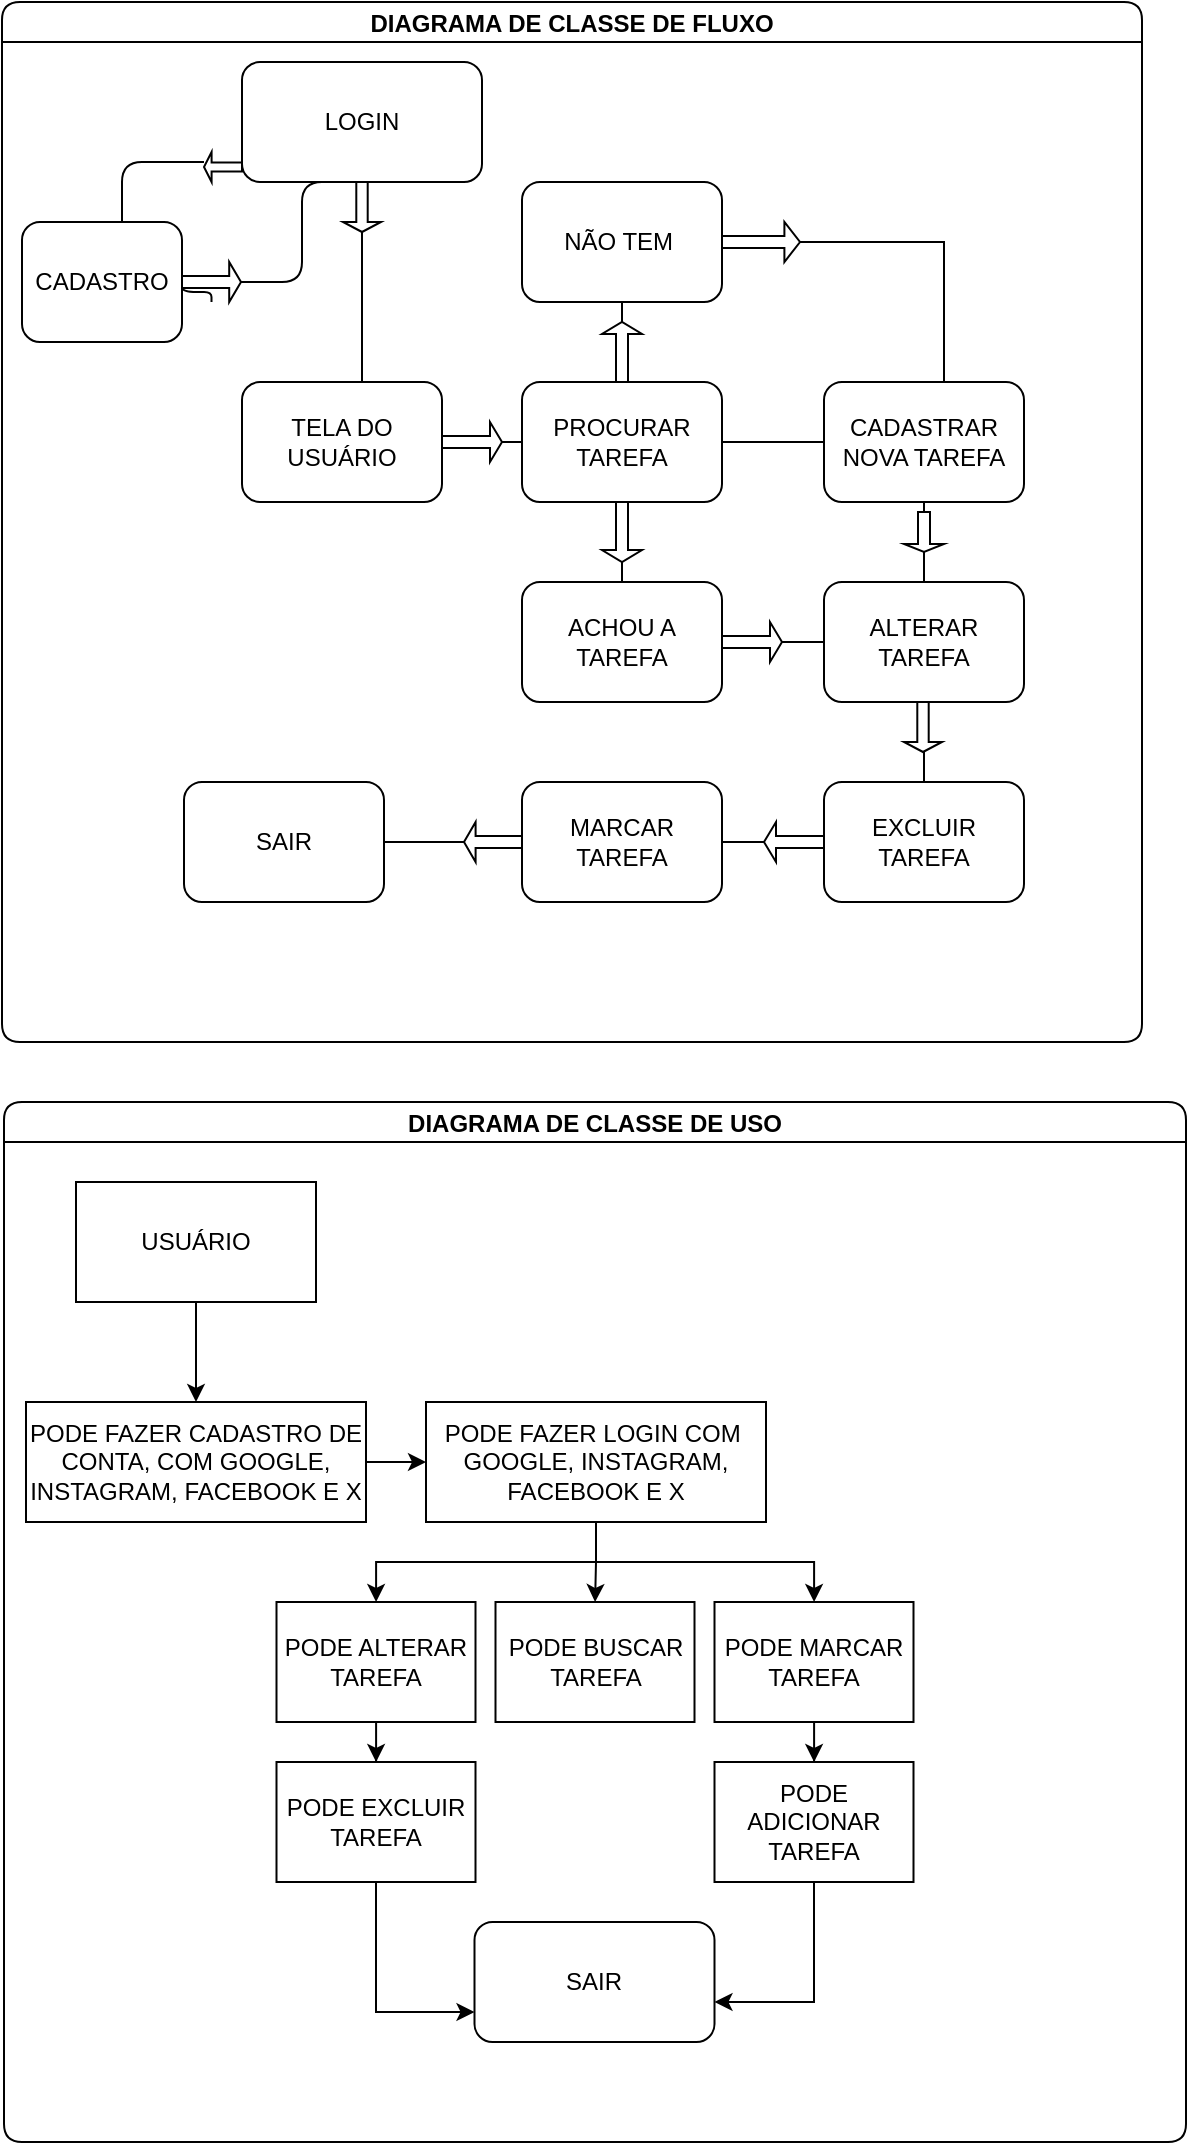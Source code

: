 <mxfile version="24.7.10">
  <diagram name="Página-1" id="g8zWgq3LxLhpQ16WP2sR">
    <mxGraphModel dx="1050" dy="563" grid="1" gridSize="10" guides="1" tooltips="1" connect="1" arrows="1" fold="1" page="1" pageScale="1" pageWidth="827" pageHeight="1169" math="0" shadow="0">
      <root>
        <mxCell id="0" />
        <mxCell id="1" parent="0" />
        <mxCell id="Hz02QzPRz-9JN_dZOkz5-31" value="DIAGRAMA DE CLASSE DE FLUXO" style="swimlane;startSize=20;horizontal=1;containerType=tree;newEdgeStyle={&quot;edgeStyle&quot;:&quot;elbowEdgeStyle&quot;,&quot;startArrow&quot;:&quot;none&quot;,&quot;endArrow&quot;:&quot;none&quot;};labelBackgroundColor=none;rounded=1;comic=0;enumerate=0;backgroundOutline=0;metaEdit=0;fixDash=0;" parent="1" vertex="1">
          <mxGeometry x="129" width="570" height="520" as="geometry" />
        </mxCell>
        <mxCell id="Hz02QzPRz-9JN_dZOkz5-32" value="" style="edgeStyle=elbowEdgeStyle;elbow=vertical;sourcePerimeterSpacing=0;targetPerimeterSpacing=0;startArrow=none;endArrow=none;rounded=1;curved=0;labelBackgroundColor=none;fontColor=default;comic=0;enumerate=0;backgroundOutline=0;metaEdit=0;fixDash=0;" parent="Hz02QzPRz-9JN_dZOkz5-31" source="Hz02QzPRz-9JN_dZOkz5-86" target="Hz02QzPRz-9JN_dZOkz5-35" edge="1">
          <mxGeometry relative="1" as="geometry">
            <Array as="points">
              <mxPoint x="60" y="80" />
            </Array>
          </mxGeometry>
        </mxCell>
        <mxCell id="Hz02QzPRz-9JN_dZOkz5-33" value="" style="edgeStyle=elbowEdgeStyle;elbow=vertical;sourcePerimeterSpacing=0;targetPerimeterSpacing=0;startArrow=none;endArrow=none;rounded=1;curved=0;labelBackgroundColor=none;fontColor=default;comic=0;enumerate=0;backgroundOutline=0;metaEdit=0;fixDash=0;" parent="Hz02QzPRz-9JN_dZOkz5-31" source="Hz02QzPRz-9JN_dZOkz5-88" target="Hz02QzPRz-9JN_dZOkz5-36" edge="1">
          <mxGeometry relative="1" as="geometry">
            <Array as="points">
              <mxPoint x="180" y="120" />
            </Array>
          </mxGeometry>
        </mxCell>
        <UserObject label="LOGIN" treeRoot="1" id="Hz02QzPRz-9JN_dZOkz5-34">
          <mxCell style="whiteSpace=wrap;html=1;align=center;treeFolding=1;treeMoving=1;newEdgeStyle={&quot;edgeStyle&quot;:&quot;elbowEdgeStyle&quot;,&quot;startArrow&quot;:&quot;none&quot;,&quot;endArrow&quot;:&quot;none&quot;};labelBackgroundColor=none;rounded=1;comic=0;enumerate=0;backgroundOutline=0;metaEdit=0;fixDash=0;" parent="Hz02QzPRz-9JN_dZOkz5-31" vertex="1">
            <mxGeometry x="120" y="30" width="120" height="60" as="geometry" />
          </mxCell>
        </UserObject>
        <mxCell id="Hz02QzPRz-9JN_dZOkz5-60" style="edgeStyle=elbowEdgeStyle;rounded=1;orthogonalLoop=1;jettySize=auto;html=1;startArrow=none;endArrow=none;exitX=1;exitY=0.5;exitDx=0;exitDy=0;entryX=0.5;entryY=1;entryDx=0;entryDy=0;curved=0;comic=0;enumerate=0;backgroundOutline=0;metaEdit=0;fixDash=0;" parent="Hz02QzPRz-9JN_dZOkz5-31" source="Hz02QzPRz-9JN_dZOkz5-90" target="Hz02QzPRz-9JN_dZOkz5-34" edge="1">
          <mxGeometry relative="1" as="geometry" />
        </mxCell>
        <mxCell id="Hz02QzPRz-9JN_dZOkz5-35" value="CADASTRO" style="whiteSpace=wrap;html=1;align=center;verticalAlign=middle;treeFolding=1;treeMoving=1;newEdgeStyle={&quot;edgeStyle&quot;:&quot;elbowEdgeStyle&quot;,&quot;startArrow&quot;:&quot;none&quot;,&quot;endArrow&quot;:&quot;none&quot;};labelBackgroundColor=none;rounded=1;comic=0;enumerate=0;backgroundOutline=0;metaEdit=0;fixDash=0;" parent="Hz02QzPRz-9JN_dZOkz5-31" vertex="1">
          <mxGeometry x="10" y="110" width="80" height="60" as="geometry" />
        </mxCell>
        <mxCell id="Hz02QzPRz-9JN_dZOkz5-36" value="TELA DO USUÁRIO" style="whiteSpace=wrap;html=1;align=center;verticalAlign=middle;treeFolding=1;treeMoving=1;newEdgeStyle={&quot;edgeStyle&quot;:&quot;elbowEdgeStyle&quot;,&quot;startArrow&quot;:&quot;none&quot;,&quot;endArrow&quot;:&quot;none&quot;};labelBackgroundColor=none;rounded=1;comic=0;enumerate=0;backgroundOutline=0;metaEdit=0;fixDash=0;" parent="Hz02QzPRz-9JN_dZOkz5-31" vertex="1">
          <mxGeometry x="120" y="190" width="100" height="60" as="geometry" />
        </mxCell>
        <mxCell id="Hz02QzPRz-9JN_dZOkz5-39" value="" style="edgeStyle=elbowEdgeStyle;elbow=vertical;sourcePerimeterSpacing=0;targetPerimeterSpacing=0;startArrow=none;endArrow=none;rounded=1;curved=0;labelBackgroundColor=none;fontColor=default;comic=0;enumerate=0;backgroundOutline=0;metaEdit=0;fixDash=0;" parent="Hz02QzPRz-9JN_dZOkz5-31" source="Hz02QzPRz-9JN_dZOkz5-72" target="Hz02QzPRz-9JN_dZOkz5-40" edge="1">
          <mxGeometry relative="1" as="geometry">
            <mxPoint x="400" y="100" as="sourcePoint" />
          </mxGeometry>
        </mxCell>
        <mxCell id="Hz02QzPRz-9JN_dZOkz5-40" value="CADASTRAR NOVA TAREFA" style="whiteSpace=wrap;html=1;align=center;verticalAlign=middle;treeFolding=1;treeMoving=1;newEdgeStyle={&quot;edgeStyle&quot;:&quot;elbowEdgeStyle&quot;,&quot;startArrow&quot;:&quot;none&quot;,&quot;endArrow&quot;:&quot;none&quot;};labelBackgroundColor=none;rounded=1;comic=0;enumerate=0;backgroundOutline=0;metaEdit=0;fixDash=0;" parent="Hz02QzPRz-9JN_dZOkz5-31" vertex="1">
          <mxGeometry x="411" y="190" width="100" height="60" as="geometry" />
        </mxCell>
        <mxCell id="Hz02QzPRz-9JN_dZOkz5-41" value="" style="edgeStyle=elbowEdgeStyle;elbow=vertical;sourcePerimeterSpacing=0;targetPerimeterSpacing=0;startArrow=none;endArrow=none;rounded=1;curved=0;labelBackgroundColor=none;fontColor=default;comic=0;enumerate=0;backgroundOutline=0;metaEdit=0;fixDash=0;" parent="Hz02QzPRz-9JN_dZOkz5-31" source="Hz02QzPRz-9JN_dZOkz5-78" target="Hz02QzPRz-9JN_dZOkz5-42" edge="1">
          <mxGeometry relative="1" as="geometry">
            <mxPoint x="470" y="200" as="sourcePoint" />
          </mxGeometry>
        </mxCell>
        <mxCell id="Hz02QzPRz-9JN_dZOkz5-42" value="ALTERAR TAREFA" style="whiteSpace=wrap;html=1;align=center;verticalAlign=middle;treeFolding=1;treeMoving=1;newEdgeStyle={&quot;edgeStyle&quot;:&quot;elbowEdgeStyle&quot;,&quot;startArrow&quot;:&quot;none&quot;,&quot;endArrow&quot;:&quot;none&quot;};labelBackgroundColor=none;rounded=1;comic=0;enumerate=0;backgroundOutline=0;metaEdit=0;fixDash=0;" parent="Hz02QzPRz-9JN_dZOkz5-31" vertex="1">
          <mxGeometry x="411" y="290" width="100" height="60" as="geometry" />
        </mxCell>
        <mxCell id="Hz02QzPRz-9JN_dZOkz5-43" value="" style="edgeStyle=elbowEdgeStyle;elbow=vertical;sourcePerimeterSpacing=0;targetPerimeterSpacing=0;startArrow=none;endArrow=none;rounded=1;curved=0;labelBackgroundColor=none;fontColor=default;comic=0;enumerate=0;backgroundOutline=0;metaEdit=0;fixDash=0;" parent="Hz02QzPRz-9JN_dZOkz5-31" source="Hz02QzPRz-9JN_dZOkz5-42" target="Hz02QzPRz-9JN_dZOkz5-44" edge="1">
          <mxGeometry relative="1" as="geometry">
            <mxPoint x="470" y="300" as="sourcePoint" />
          </mxGeometry>
        </mxCell>
        <mxCell id="Hz02QzPRz-9JN_dZOkz5-44" value="EXCLUIR TAREFA" style="whiteSpace=wrap;html=1;align=center;verticalAlign=middle;treeFolding=1;treeMoving=1;newEdgeStyle={&quot;edgeStyle&quot;:&quot;elbowEdgeStyle&quot;,&quot;startArrow&quot;:&quot;none&quot;,&quot;endArrow&quot;:&quot;none&quot;};labelBackgroundColor=none;rounded=1;comic=0;enumerate=0;backgroundOutline=0;metaEdit=0;fixDash=0;" parent="Hz02QzPRz-9JN_dZOkz5-31" vertex="1">
          <mxGeometry x="411" y="390" width="100" height="60" as="geometry" />
        </mxCell>
        <mxCell id="Hz02QzPRz-9JN_dZOkz5-45" value="" style="edgeStyle=elbowEdgeStyle;elbow=vertical;sourcePerimeterSpacing=0;targetPerimeterSpacing=0;startArrow=none;endArrow=none;rounded=1;curved=0;labelBackgroundColor=none;fontColor=default;comic=0;enumerate=0;backgroundOutline=0;metaEdit=0;fixDash=0;" parent="Hz02QzPRz-9JN_dZOkz5-31" source="Hz02QzPRz-9JN_dZOkz5-81" target="Hz02QzPRz-9JN_dZOkz5-46" edge="1">
          <mxGeometry relative="1" as="geometry">
            <mxPoint x="470" y="400" as="sourcePoint" />
          </mxGeometry>
        </mxCell>
        <mxCell id="Hz02QzPRz-9JN_dZOkz5-46" value="MARCAR TAREFA" style="whiteSpace=wrap;html=1;align=center;verticalAlign=middle;treeFolding=1;treeMoving=1;newEdgeStyle={&quot;edgeStyle&quot;:&quot;elbowEdgeStyle&quot;,&quot;startArrow&quot;:&quot;none&quot;,&quot;endArrow&quot;:&quot;none&quot;};labelBackgroundColor=none;rounded=1;comic=0;enumerate=0;backgroundOutline=0;metaEdit=0;fixDash=0;" parent="Hz02QzPRz-9JN_dZOkz5-31" vertex="1">
          <mxGeometry x="260" y="390" width="100" height="60" as="geometry" />
        </mxCell>
        <mxCell id="Hz02QzPRz-9JN_dZOkz5-47" value="" style="edgeStyle=elbowEdgeStyle;elbow=vertical;sourcePerimeterSpacing=0;targetPerimeterSpacing=0;startArrow=none;endArrow=none;rounded=1;curved=0;labelBackgroundColor=none;fontColor=default;comic=0;enumerate=0;backgroundOutline=0;metaEdit=0;fixDash=0;" parent="Hz02QzPRz-9JN_dZOkz5-31" source="Hz02QzPRz-9JN_dZOkz5-84" target="Hz02QzPRz-9JN_dZOkz5-48" edge="1">
          <mxGeometry relative="1" as="geometry">
            <mxPoint x="470" y="500" as="sourcePoint" />
          </mxGeometry>
        </mxCell>
        <mxCell id="Hz02QzPRz-9JN_dZOkz5-48" value="SAIR" style="whiteSpace=wrap;html=1;align=center;verticalAlign=middle;treeFolding=1;treeMoving=1;newEdgeStyle={&quot;edgeStyle&quot;:&quot;elbowEdgeStyle&quot;,&quot;startArrow&quot;:&quot;none&quot;,&quot;endArrow&quot;:&quot;none&quot;};labelBackgroundColor=none;rounded=1;comic=0;enumerate=0;backgroundOutline=0;metaEdit=0;fixDash=0;" parent="Hz02QzPRz-9JN_dZOkz5-31" vertex="1">
          <mxGeometry x="91" y="390" width="100" height="60" as="geometry" />
        </mxCell>
        <mxCell id="Hz02QzPRz-9JN_dZOkz5-58" value="" style="edgeStyle=elbowEdgeStyle;elbow=vertical;sourcePerimeterSpacing=0;targetPerimeterSpacing=0;startArrow=none;endArrow=none;rounded=1;curved=0;labelBackgroundColor=none;fontColor=default;comic=0;enumerate=0;backgroundOutline=0;metaEdit=0;fixDash=0;" parent="Hz02QzPRz-9JN_dZOkz5-31" source="Hz02QzPRz-9JN_dZOkz5-40" target="Hz02QzPRz-9JN_dZOkz5-59" edge="1">
          <mxGeometry relative="1" as="geometry">
            <mxPoint x="510" y="160" as="sourcePoint" />
          </mxGeometry>
        </mxCell>
        <mxCell id="Hz02QzPRz-9JN_dZOkz5-59" value="PROCURAR TAREFA" style="whiteSpace=wrap;html=1;align=center;verticalAlign=middle;treeFolding=1;treeMoving=1;newEdgeStyle={&quot;edgeStyle&quot;:&quot;elbowEdgeStyle&quot;,&quot;startArrow&quot;:&quot;none&quot;,&quot;endArrow&quot;:&quot;none&quot;};labelBackgroundColor=none;rounded=1;comic=0;enumerate=0;backgroundOutline=0;metaEdit=0;fixDash=0;" parent="Hz02QzPRz-9JN_dZOkz5-31" vertex="1">
          <mxGeometry x="260" y="190" width="100" height="60" as="geometry" />
        </mxCell>
        <mxCell id="Hz02QzPRz-9JN_dZOkz5-61" value="" style="edgeStyle=elbowEdgeStyle;elbow=vertical;sourcePerimeterSpacing=0;targetPerimeterSpacing=0;startArrow=none;endArrow=none;rounded=1;curved=0;labelBackgroundColor=none;fontColor=default;comic=0;enumerate=0;backgroundOutline=0;metaEdit=0;fixDash=0;" parent="Hz02QzPRz-9JN_dZOkz5-31" source="Hz02QzPRz-9JN_dZOkz5-68" target="Hz02QzPRz-9JN_dZOkz5-62" edge="1">
          <mxGeometry relative="1" as="geometry">
            <mxPoint x="301" y="190" as="sourcePoint" />
            <mxPoint x="211" y="140" as="targetPoint" />
            <Array as="points">
              <mxPoint x="301" y="190" />
            </Array>
          </mxGeometry>
        </mxCell>
        <mxCell id="Hz02QzPRz-9JN_dZOkz5-62" value="NÃO TEM&amp;nbsp;" style="whiteSpace=wrap;html=1;align=center;verticalAlign=middle;treeFolding=1;treeMoving=1;newEdgeStyle={&quot;edgeStyle&quot;:&quot;elbowEdgeStyle&quot;,&quot;startArrow&quot;:&quot;none&quot;,&quot;endArrow&quot;:&quot;none&quot;};labelBackgroundColor=none;rounded=1;comic=0;enumerate=0;backgroundOutline=0;metaEdit=0;fixDash=0;" parent="Hz02QzPRz-9JN_dZOkz5-31" vertex="1">
          <mxGeometry x="260" y="90" width="100" height="60" as="geometry" />
        </mxCell>
        <mxCell id="Hz02QzPRz-9JN_dZOkz5-63" style="edgeStyle=elbowEdgeStyle;rounded=0;orthogonalLoop=1;jettySize=auto;html=1;startArrow=none;endArrow=none;" parent="Hz02QzPRz-9JN_dZOkz5-31" source="Hz02QzPRz-9JN_dZOkz5-74" target="Hz02QzPRz-9JN_dZOkz5-40" edge="1">
          <mxGeometry relative="1" as="geometry">
            <Array as="points">
              <mxPoint x="471" y="120" />
            </Array>
          </mxGeometry>
        </mxCell>
        <mxCell id="Hz02QzPRz-9JN_dZOkz5-65" value="" style="edgeStyle=elbowEdgeStyle;elbow=vertical;sourcePerimeterSpacing=0;targetPerimeterSpacing=0;startArrow=none;endArrow=none;rounded=1;curved=0;labelBackgroundColor=none;fontColor=default;comic=0;enumerate=0;backgroundOutline=0;metaEdit=0;fixDash=0;exitX=0.5;exitY=1;exitDx=0;exitDy=0;" parent="Hz02QzPRz-9JN_dZOkz5-31" source="Hz02QzPRz-9JN_dZOkz5-59" target="Hz02QzPRz-9JN_dZOkz5-66" edge="1">
          <mxGeometry relative="1" as="geometry">
            <mxPoint x="540" y="220" as="sourcePoint" />
          </mxGeometry>
        </mxCell>
        <mxCell id="Hz02QzPRz-9JN_dZOkz5-67" style="edgeStyle=elbowEdgeStyle;rounded=0;orthogonalLoop=1;jettySize=auto;html=1;startArrow=none;endArrow=none;exitX=1;exitY=0.5;exitDx=0;exitDy=0;entryX=0;entryY=0.5;entryDx=0;entryDy=0;" parent="Hz02QzPRz-9JN_dZOkz5-31" source="Hz02QzPRz-9JN_dZOkz5-76" target="Hz02QzPRz-9JN_dZOkz5-42" edge="1">
          <mxGeometry relative="1" as="geometry" />
        </mxCell>
        <mxCell id="Hz02QzPRz-9JN_dZOkz5-66" value="ACHOU A TAREFA" style="whiteSpace=wrap;html=1;align=center;verticalAlign=middle;treeFolding=1;treeMoving=1;newEdgeStyle={&quot;edgeStyle&quot;:&quot;elbowEdgeStyle&quot;,&quot;startArrow&quot;:&quot;none&quot;,&quot;endArrow&quot;:&quot;none&quot;};labelBackgroundColor=none;rounded=1;comic=0;enumerate=0;backgroundOutline=0;metaEdit=0;fixDash=0;" parent="Hz02QzPRz-9JN_dZOkz5-31" vertex="1">
          <mxGeometry x="260" y="290" width="100" height="60" as="geometry" />
        </mxCell>
        <mxCell id="Hz02QzPRz-9JN_dZOkz5-68" value="" style="shape=singleArrow;direction=north;whiteSpace=wrap;html=1;" parent="Hz02QzPRz-9JN_dZOkz5-31" vertex="1">
          <mxGeometry x="300" y="160" width="20" height="30" as="geometry" />
        </mxCell>
        <mxCell id="Hz02QzPRz-9JN_dZOkz5-70" value="" style="shape=singleArrow;direction=south;whiteSpace=wrap;html=1;" parent="Hz02QzPRz-9JN_dZOkz5-31" vertex="1">
          <mxGeometry x="300" y="250" width="20" height="30" as="geometry" />
        </mxCell>
        <mxCell id="Hz02QzPRz-9JN_dZOkz5-72" value="" style="shape=singleArrow;whiteSpace=wrap;html=1;" parent="Hz02QzPRz-9JN_dZOkz5-31" vertex="1">
          <mxGeometry x="220" y="210" width="30" height="20" as="geometry" />
        </mxCell>
        <mxCell id="Hz02QzPRz-9JN_dZOkz5-73" value="" style="edgeStyle=elbowEdgeStyle;elbow=vertical;sourcePerimeterSpacing=0;targetPerimeterSpacing=0;startArrow=none;endArrow=none;rounded=1;curved=0;labelBackgroundColor=none;fontColor=default;comic=0;enumerate=0;backgroundOutline=0;metaEdit=0;fixDash=0;" parent="Hz02QzPRz-9JN_dZOkz5-31" source="Hz02QzPRz-9JN_dZOkz5-36" target="Hz02QzPRz-9JN_dZOkz5-72" edge="1">
          <mxGeometry relative="1" as="geometry">
            <mxPoint x="349" y="220" as="sourcePoint" />
            <mxPoint x="540" y="220" as="targetPoint" />
          </mxGeometry>
        </mxCell>
        <mxCell id="Hz02QzPRz-9JN_dZOkz5-74" value="" style="shape=singleArrow;whiteSpace=wrap;html=1;" parent="Hz02QzPRz-9JN_dZOkz5-31" vertex="1">
          <mxGeometry x="360" y="110" width="39" height="20" as="geometry" />
        </mxCell>
        <mxCell id="Hz02QzPRz-9JN_dZOkz5-75" value="" style="edgeStyle=elbowEdgeStyle;rounded=0;orthogonalLoop=1;jettySize=auto;html=1;startArrow=none;endArrow=none;" parent="Hz02QzPRz-9JN_dZOkz5-31" source="Hz02QzPRz-9JN_dZOkz5-62" target="Hz02QzPRz-9JN_dZOkz5-74" edge="1">
          <mxGeometry relative="1" as="geometry">
            <mxPoint x="489" y="120" as="sourcePoint" />
            <mxPoint x="600" y="190" as="targetPoint" />
            <Array as="points" />
          </mxGeometry>
        </mxCell>
        <mxCell id="Hz02QzPRz-9JN_dZOkz5-76" value="" style="shape=singleArrow;whiteSpace=wrap;html=1;" parent="Hz02QzPRz-9JN_dZOkz5-31" vertex="1">
          <mxGeometry x="360" y="310" width="30" height="20" as="geometry" />
        </mxCell>
        <mxCell id="Hz02QzPRz-9JN_dZOkz5-77" value="" style="edgeStyle=elbowEdgeStyle;rounded=0;orthogonalLoop=1;jettySize=auto;html=1;startArrow=none;endArrow=none;exitX=1;exitY=0.5;exitDx=0;exitDy=0;entryX=0;entryY=0.5;entryDx=0;entryDy=0;" parent="Hz02QzPRz-9JN_dZOkz5-31" source="Hz02QzPRz-9JN_dZOkz5-66" target="Hz02QzPRz-9JN_dZOkz5-76" edge="1">
          <mxGeometry relative="1" as="geometry">
            <mxPoint x="489" y="320" as="sourcePoint" />
            <mxPoint x="540" y="320" as="targetPoint" />
          </mxGeometry>
        </mxCell>
        <mxCell id="Hz02QzPRz-9JN_dZOkz5-78" value="" style="shape=singleArrow;direction=south;whiteSpace=wrap;html=1;" parent="Hz02QzPRz-9JN_dZOkz5-31" vertex="1">
          <mxGeometry x="451" y="255" width="20" height="20" as="geometry" />
        </mxCell>
        <mxCell id="Hz02QzPRz-9JN_dZOkz5-79" value="" style="edgeStyle=elbowEdgeStyle;elbow=vertical;sourcePerimeterSpacing=0;targetPerimeterSpacing=0;startArrow=none;endArrow=none;rounded=1;curved=0;labelBackgroundColor=none;fontColor=default;comic=0;enumerate=0;backgroundOutline=0;metaEdit=0;fixDash=0;" parent="Hz02QzPRz-9JN_dZOkz5-31" source="Hz02QzPRz-9JN_dZOkz5-40" target="Hz02QzPRz-9JN_dZOkz5-78" edge="1">
          <mxGeometry relative="1" as="geometry">
            <mxPoint x="590" y="250" as="sourcePoint" />
            <mxPoint x="590" y="290" as="targetPoint" />
          </mxGeometry>
        </mxCell>
        <mxCell id="Hz02QzPRz-9JN_dZOkz5-80" value="" style="shape=singleArrow;direction=south;whiteSpace=wrap;html=1;" parent="Hz02QzPRz-9JN_dZOkz5-31" vertex="1">
          <mxGeometry x="451" y="350" width="19" height="25" as="geometry" />
        </mxCell>
        <mxCell id="Hz02QzPRz-9JN_dZOkz5-81" value="" style="shape=singleArrow;direction=west;whiteSpace=wrap;html=1;" parent="Hz02QzPRz-9JN_dZOkz5-31" vertex="1">
          <mxGeometry x="381" y="410" width="30" height="20" as="geometry" />
        </mxCell>
        <mxCell id="Hz02QzPRz-9JN_dZOkz5-83" value="" style="edgeStyle=elbowEdgeStyle;elbow=vertical;sourcePerimeterSpacing=0;targetPerimeterSpacing=0;startArrow=none;endArrow=none;rounded=1;curved=0;labelBackgroundColor=none;fontColor=default;comic=0;enumerate=0;backgroundOutline=0;metaEdit=0;fixDash=0;" parent="Hz02QzPRz-9JN_dZOkz5-31" source="Hz02QzPRz-9JN_dZOkz5-44" target="Hz02QzPRz-9JN_dZOkz5-81" edge="1">
          <mxGeometry relative="1" as="geometry">
            <mxPoint x="540" y="420" as="sourcePoint" />
            <mxPoint x="489" y="420" as="targetPoint" />
          </mxGeometry>
        </mxCell>
        <mxCell id="Hz02QzPRz-9JN_dZOkz5-85" value="" style="edgeStyle=elbowEdgeStyle;elbow=vertical;sourcePerimeterSpacing=0;targetPerimeterSpacing=0;startArrow=none;endArrow=none;rounded=1;curved=0;labelBackgroundColor=none;fontColor=default;comic=0;enumerate=0;backgroundOutline=0;metaEdit=0;fixDash=0;" parent="Hz02QzPRz-9JN_dZOkz5-31" source="Hz02QzPRz-9JN_dZOkz5-46" target="Hz02QzPRz-9JN_dZOkz5-84" edge="1">
          <mxGeometry relative="1" as="geometry">
            <mxPoint x="389" y="420" as="sourcePoint" />
            <mxPoint x="320" y="420" as="targetPoint" />
          </mxGeometry>
        </mxCell>
        <mxCell id="Hz02QzPRz-9JN_dZOkz5-84" value="" style="shape=singleArrow;direction=west;whiteSpace=wrap;html=1;" parent="Hz02QzPRz-9JN_dZOkz5-31" vertex="1">
          <mxGeometry x="231" y="410" width="29" height="20" as="geometry" />
        </mxCell>
        <mxCell id="Hz02QzPRz-9JN_dZOkz5-87" value="" style="edgeStyle=elbowEdgeStyle;elbow=vertical;sourcePerimeterSpacing=0;targetPerimeterSpacing=0;startArrow=none;endArrow=none;rounded=1;curved=0;labelBackgroundColor=none;fontColor=default;comic=0;enumerate=0;backgroundOutline=0;metaEdit=0;fixDash=0;" parent="Hz02QzPRz-9JN_dZOkz5-31" source="Hz02QzPRz-9JN_dZOkz5-34" target="Hz02QzPRz-9JN_dZOkz5-86" edge="1">
          <mxGeometry relative="1" as="geometry">
            <mxPoint x="249" y="80" as="sourcePoint" />
            <mxPoint x="189" y="110" as="targetPoint" />
            <Array as="points" />
          </mxGeometry>
        </mxCell>
        <mxCell id="Hz02QzPRz-9JN_dZOkz5-86" value="" style="shape=singleArrow;direction=west;whiteSpace=wrap;html=1;" parent="Hz02QzPRz-9JN_dZOkz5-31" vertex="1">
          <mxGeometry x="101" y="75" width="19" height="15" as="geometry" />
        </mxCell>
        <mxCell id="Hz02QzPRz-9JN_dZOkz5-89" value="" style="edgeStyle=elbowEdgeStyle;elbow=vertical;sourcePerimeterSpacing=0;targetPerimeterSpacing=0;startArrow=none;endArrow=none;rounded=1;curved=0;labelBackgroundColor=none;fontColor=default;comic=0;enumerate=0;backgroundOutline=0;metaEdit=0;fixDash=0;" parent="Hz02QzPRz-9JN_dZOkz5-31" source="Hz02QzPRz-9JN_dZOkz5-34" target="Hz02QzPRz-9JN_dZOkz5-88" edge="1">
          <mxGeometry relative="1" as="geometry">
            <mxPoint x="309" y="90" as="sourcePoint" />
            <mxPoint x="309" y="190" as="targetPoint" />
            <Array as="points" />
          </mxGeometry>
        </mxCell>
        <mxCell id="Hz02QzPRz-9JN_dZOkz5-88" value="" style="shape=singleArrow;direction=south;whiteSpace=wrap;html=1;" parent="Hz02QzPRz-9JN_dZOkz5-31" vertex="1">
          <mxGeometry x="170.5" y="90" width="19" height="25" as="geometry" />
        </mxCell>
        <mxCell id="Hz02QzPRz-9JN_dZOkz5-94" value="" style="edgeStyle=elbowEdgeStyle;rounded=1;orthogonalLoop=1;jettySize=auto;html=1;startArrow=none;endArrow=none;exitX=1;exitY=0.5;exitDx=0;exitDy=0;entryX=0.5;entryY=1;entryDx=0;entryDy=0;curved=0;comic=0;enumerate=0;backgroundOutline=0;metaEdit=0;fixDash=0;" parent="Hz02QzPRz-9JN_dZOkz5-31" source="Hz02QzPRz-9JN_dZOkz5-35" target="Hz02QzPRz-9JN_dZOkz5-90" edge="1">
          <mxGeometry relative="1" as="geometry">
            <mxPoint x="219" y="140" as="sourcePoint" />
            <mxPoint x="309" y="90" as="targetPoint" />
          </mxGeometry>
        </mxCell>
        <mxCell id="Hz02QzPRz-9JN_dZOkz5-90" value="" style="shape=singleArrow;whiteSpace=wrap;html=1;" parent="Hz02QzPRz-9JN_dZOkz5-31" vertex="1">
          <mxGeometry x="90" y="130" width="29.5" height="20" as="geometry" />
        </mxCell>
        <mxCell id="HXSNLi9rAcWrpM63ehxe-20" value="DIAGRAMA DE CLASSE DE USO" style="swimlane;startSize=20;horizontal=1;containerType=tree;newEdgeStyle={&quot;edgeStyle&quot;:&quot;elbowEdgeStyle&quot;,&quot;startArrow&quot;:&quot;none&quot;,&quot;endArrow&quot;:&quot;none&quot;};labelBackgroundColor=none;rounded=1;comic=0;enumerate=0;backgroundOutline=0;metaEdit=0;fixDash=0;" vertex="1" parent="1">
          <mxGeometry x="130" y="550" width="591" height="520" as="geometry" />
        </mxCell>
        <mxCell id="HXSNLi9rAcWrpM63ehxe-66" value="USUÁRIO" style="whiteSpace=wrap;html=1;" vertex="1" parent="HXSNLi9rAcWrpM63ehxe-20">
          <mxGeometry x="36" y="40" width="120" height="60" as="geometry" />
        </mxCell>
        <mxCell id="HXSNLi9rAcWrpM63ehxe-67" value="" style="edgeStyle=orthogonalEdgeStyle;rounded=0;orthogonalLoop=1;jettySize=auto;html=1;" edge="1" source="HXSNLi9rAcWrpM63ehxe-66" target="HXSNLi9rAcWrpM63ehxe-68" parent="HXSNLi9rAcWrpM63ehxe-20">
          <mxGeometry relative="1" as="geometry" />
        </mxCell>
        <mxCell id="HXSNLi9rAcWrpM63ehxe-68" value="PODE FAZER CADASTRO DE CONTA, COM GOOGLE, INSTAGRAM, FACEBOOK E X" style="whiteSpace=wrap;html=1;" vertex="1" parent="HXSNLi9rAcWrpM63ehxe-20">
          <mxGeometry x="11" y="150" width="170" height="60" as="geometry" />
        </mxCell>
        <mxCell id="HXSNLi9rAcWrpM63ehxe-77" value="" style="edgeStyle=orthogonalEdgeStyle;rounded=0;orthogonalLoop=1;jettySize=auto;html=1;" edge="1" target="HXSNLi9rAcWrpM63ehxe-86" source="HXSNLi9rAcWrpM63ehxe-68" parent="HXSNLi9rAcWrpM63ehxe-20">
          <mxGeometry relative="1" as="geometry">
            <mxPoint x="409" y="660" as="sourcePoint" />
          </mxGeometry>
        </mxCell>
        <mxCell id="HXSNLi9rAcWrpM63ehxe-86" value="PODE FAZER LOGIN COM&amp;nbsp; GOOGLE, INSTAGRAM, FACEBOOK E X" style="whiteSpace=wrap;html=1;" vertex="1" parent="HXSNLi9rAcWrpM63ehxe-20">
          <mxGeometry x="211" y="150" width="170" height="60" as="geometry" />
        </mxCell>
        <mxCell id="HXSNLi9rAcWrpM63ehxe-91" value="" style="edgeStyle=orthogonalEdgeStyle;rounded=0;orthogonalLoop=1;jettySize=auto;html=1;" edge="1" target="HXSNLi9rAcWrpM63ehxe-92" source="HXSNLi9rAcWrpM63ehxe-86" parent="HXSNLi9rAcWrpM63ehxe-20">
          <mxGeometry relative="1" as="geometry">
            <mxPoint x="510" y="740" as="sourcePoint" />
          </mxGeometry>
        </mxCell>
        <mxCell id="HXSNLi9rAcWrpM63ehxe-92" value="PODE BUSCAR TAREFA" style="whiteSpace=wrap;html=1;" vertex="1" parent="HXSNLi9rAcWrpM63ehxe-20">
          <mxGeometry x="245.75" y="250" width="99.5" height="60" as="geometry" />
        </mxCell>
        <mxCell id="HXSNLi9rAcWrpM63ehxe-94" value="" style="edgeStyle=orthogonalEdgeStyle;rounded=0;orthogonalLoop=1;jettySize=auto;html=1;" edge="1" target="HXSNLi9rAcWrpM63ehxe-95" source="HXSNLi9rAcWrpM63ehxe-86" parent="HXSNLi9rAcWrpM63ehxe-20">
          <mxGeometry relative="1" as="geometry">
            <mxPoint x="425" y="760" as="sourcePoint" />
          </mxGeometry>
        </mxCell>
        <mxCell id="HXSNLi9rAcWrpM63ehxe-95" value="PODE MARCAR TAREFA" style="whiteSpace=wrap;html=1;" vertex="1" parent="HXSNLi9rAcWrpM63ehxe-20">
          <mxGeometry x="355.25" y="250" width="99.5" height="60" as="geometry" />
        </mxCell>
        <mxCell id="HXSNLi9rAcWrpM63ehxe-96" value="" style="edgeStyle=orthogonalEdgeStyle;rounded=0;orthogonalLoop=1;jettySize=auto;html=1;" edge="1" target="HXSNLi9rAcWrpM63ehxe-97" source="HXSNLi9rAcWrpM63ehxe-86" parent="HXSNLi9rAcWrpM63ehxe-20">
          <mxGeometry relative="1" as="geometry">
            <mxPoint x="425" y="760" as="sourcePoint" />
          </mxGeometry>
        </mxCell>
        <mxCell id="HXSNLi9rAcWrpM63ehxe-97" value="PODE ALTERAR TAREFA" style="whiteSpace=wrap;html=1;" vertex="1" parent="HXSNLi9rAcWrpM63ehxe-20">
          <mxGeometry x="136.25" y="250" width="99.5" height="60" as="geometry" />
        </mxCell>
        <mxCell id="HXSNLi9rAcWrpM63ehxe-98" value="" style="edgeStyle=orthogonalEdgeStyle;rounded=0;orthogonalLoop=1;jettySize=auto;html=1;" edge="1" target="HXSNLi9rAcWrpM63ehxe-99" source="HXSNLi9rAcWrpM63ehxe-95" parent="HXSNLi9rAcWrpM63ehxe-20">
          <mxGeometry relative="1" as="geometry">
            <mxPoint x="425" y="760" as="sourcePoint" />
          </mxGeometry>
        </mxCell>
        <mxCell id="HXSNLi9rAcWrpM63ehxe-99" value="PODE ADICIONAR TAREFA" style="whiteSpace=wrap;html=1;" vertex="1" parent="HXSNLi9rAcWrpM63ehxe-20">
          <mxGeometry x="355.25" y="330" width="99.5" height="60" as="geometry" />
        </mxCell>
        <mxCell id="HXSNLi9rAcWrpM63ehxe-100" value="" style="edgeStyle=orthogonalEdgeStyle;rounded=0;orthogonalLoop=1;jettySize=auto;html=1;" edge="1" target="HXSNLi9rAcWrpM63ehxe-101" source="HXSNLi9rAcWrpM63ehxe-97" parent="HXSNLi9rAcWrpM63ehxe-20">
          <mxGeometry relative="1" as="geometry">
            <mxPoint x="425" y="760" as="sourcePoint" />
          </mxGeometry>
        </mxCell>
        <mxCell id="HXSNLi9rAcWrpM63ehxe-105" style="edgeStyle=orthogonalEdgeStyle;rounded=0;orthogonalLoop=1;jettySize=auto;html=1;exitX=0.5;exitY=1;exitDx=0;exitDy=0;entryX=0;entryY=0.75;entryDx=0;entryDy=0;" edge="1" parent="HXSNLi9rAcWrpM63ehxe-20" source="HXSNLi9rAcWrpM63ehxe-101" target="HXSNLi9rAcWrpM63ehxe-107">
          <mxGeometry relative="1" as="geometry">
            <mxPoint x="186" y="460" as="targetPoint" />
          </mxGeometry>
        </mxCell>
        <mxCell id="HXSNLi9rAcWrpM63ehxe-101" value="PODE EXCLUIR TAREFA" style="whiteSpace=wrap;html=1;" vertex="1" parent="HXSNLi9rAcWrpM63ehxe-20">
          <mxGeometry x="136.25" y="330" width="99.5" height="60" as="geometry" />
        </mxCell>
        <mxCell id="HXSNLi9rAcWrpM63ehxe-107" value="SAIR" style="rounded=1;whiteSpace=wrap;html=1;" vertex="1" parent="HXSNLi9rAcWrpM63ehxe-20">
          <mxGeometry x="235.25" y="410" width="120" height="60" as="geometry" />
        </mxCell>
        <mxCell id="HXSNLi9rAcWrpM63ehxe-106" style="edgeStyle=orthogonalEdgeStyle;rounded=0;orthogonalLoop=1;jettySize=auto;html=1;exitX=0.5;exitY=1;exitDx=0;exitDy=0;" edge="1" parent="HXSNLi9rAcWrpM63ehxe-20" source="HXSNLi9rAcWrpM63ehxe-99" target="HXSNLi9rAcWrpM63ehxe-107">
          <mxGeometry relative="1" as="geometry">
            <mxPoint x="405" y="460" as="targetPoint" />
            <Array as="points">
              <mxPoint x="405" y="450" />
            </Array>
          </mxGeometry>
        </mxCell>
      </root>
    </mxGraphModel>
  </diagram>
</mxfile>

